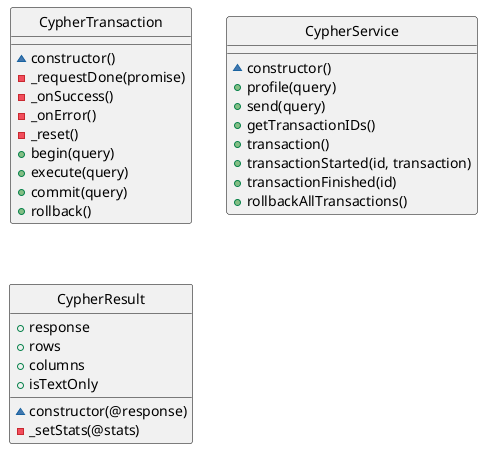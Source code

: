 @startuml

'skinparam monochrome true
'skinparam classBackgroundColor White
skinparam classArrowColor Black
skinparam classBorderColor Black
skinparam stereotypeCBackgroundColor Gray
'hide members
hide circle

class CypherTransaction {
    ~constructor()
    -_requestDone(promise)
    -_onSuccess()
    -_onError()
    -_reset()
    +begin(query)
    +execute(query)
    +commit(query)
    +rollback()
}

class CypherService {
    ~constructor()
    +profile(query)
    +send(query)
    +getTransactionIDs()
    +transaction()
    +transactionStarted(id, transaction)
    +transactionFinished(id)
    +rollbackAllTransactions()
}

class CypherResult {
    ~constructor(@response)
    +response
    +rows
    +columns
    +isTextOnly
    -_setStats(@stats)
}

@enduml